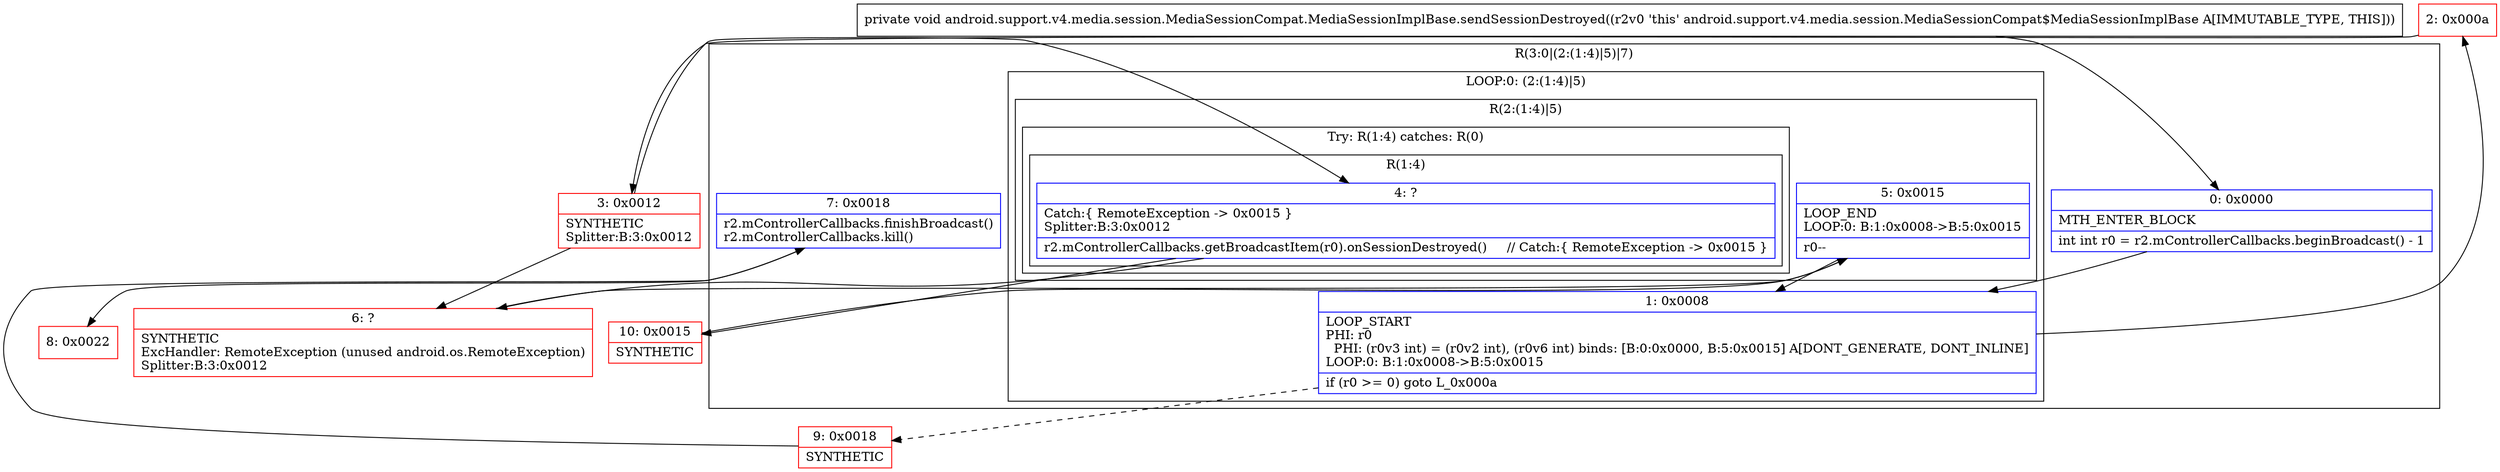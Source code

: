 digraph "CFG forandroid.support.v4.media.session.MediaSessionCompat.MediaSessionImplBase.sendSessionDestroyed()V" {
subgraph cluster_Region_303738061 {
label = "R(3:0|(2:(1:4)|5)|7)";
node [shape=record,color=blue];
Node_0 [shape=record,label="{0\:\ 0x0000|MTH_ENTER_BLOCK\l|int int r0 = r2.mControllerCallbacks.beginBroadcast() \- 1\l}"];
subgraph cluster_LoopRegion_962123532 {
label = "LOOP:0: (2:(1:4)|5)";
node [shape=record,color=blue];
Node_1 [shape=record,label="{1\:\ 0x0008|LOOP_START\lPHI: r0 \l  PHI: (r0v3 int) = (r0v2 int), (r0v6 int) binds: [B:0:0x0000, B:5:0x0015] A[DONT_GENERATE, DONT_INLINE]\lLOOP:0: B:1:0x0008\-\>B:5:0x0015\l|if (r0 \>= 0) goto L_0x000a\l}"];
subgraph cluster_Region_1533196391 {
label = "R(2:(1:4)|5)";
node [shape=record,color=blue];
subgraph cluster_TryCatchRegion_23527787 {
label = "Try: R(1:4) catches: R(0)";
node [shape=record,color=blue];
subgraph cluster_Region_716893246 {
label = "R(1:4)";
node [shape=record,color=blue];
Node_4 [shape=record,label="{4\:\ ?|Catch:\{ RemoteException \-\> 0x0015 \}\lSplitter:B:3:0x0012\l|r2.mControllerCallbacks.getBroadcastItem(r0).onSessionDestroyed()     \/\/ Catch:\{ RemoteException \-\> 0x0015 \}\l}"];
}
subgraph cluster_Region_1759538208 {
label = "R(0) | ExcHandler: RemoteException (unused android.os.RemoteException)\l";
node [shape=record,color=blue];
}
}
Node_5 [shape=record,label="{5\:\ 0x0015|LOOP_END\lLOOP:0: B:1:0x0008\-\>B:5:0x0015\l|r0\-\-\l}"];
}
}
Node_7 [shape=record,label="{7\:\ 0x0018|r2.mControllerCallbacks.finishBroadcast()\lr2.mControllerCallbacks.kill()\l}"];
}
subgraph cluster_Region_1759538208 {
label = "R(0) | ExcHandler: RemoteException (unused android.os.RemoteException)\l";
node [shape=record,color=blue];
}
Node_2 [shape=record,color=red,label="{2\:\ 0x000a}"];
Node_3 [shape=record,color=red,label="{3\:\ 0x0012|SYNTHETIC\lSplitter:B:3:0x0012\l}"];
Node_6 [shape=record,color=red,label="{6\:\ ?|SYNTHETIC\lExcHandler: RemoteException (unused android.os.RemoteException)\lSplitter:B:3:0x0012\l}"];
Node_8 [shape=record,color=red,label="{8\:\ 0x0022}"];
Node_9 [shape=record,color=red,label="{9\:\ 0x0018|SYNTHETIC\l}"];
Node_10 [shape=record,color=red,label="{10\:\ 0x0015|SYNTHETIC\l}"];
MethodNode[shape=record,label="{private void android.support.v4.media.session.MediaSessionCompat.MediaSessionImplBase.sendSessionDestroyed((r2v0 'this' android.support.v4.media.session.MediaSessionCompat$MediaSessionImplBase A[IMMUTABLE_TYPE, THIS])) }"];
MethodNode -> Node_0;
Node_0 -> Node_1;
Node_1 -> Node_2;
Node_1 -> Node_9[style=dashed];
Node_4 -> Node_6;
Node_4 -> Node_10;
Node_5 -> Node_1;
Node_7 -> Node_8;
Node_2 -> Node_3;
Node_3 -> Node_4;
Node_3 -> Node_6;
Node_6 -> Node_5;
Node_9 -> Node_7;
Node_10 -> Node_5;
}

